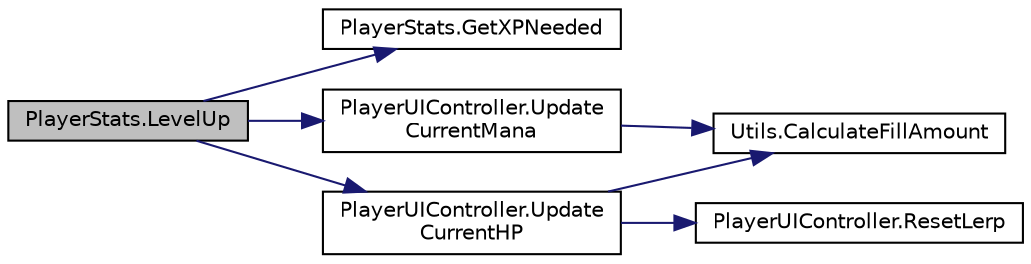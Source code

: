 digraph "PlayerStats.LevelUp"
{
 // INTERACTIVE_SVG=YES
 // LATEX_PDF_SIZE
  bgcolor="transparent";
  edge [fontname="Helvetica",fontsize="10",labelfontname="Helvetica",labelfontsize="10"];
  node [fontname="Helvetica",fontsize="10",shape=record];
  rankdir="LR";
  Node1 [label="PlayerStats.LevelUp",height=0.2,width=0.4,color="black", fillcolor="grey75", style="filled", fontcolor="black",tooltip="Called whenever the player levels up."];
  Node1 -> Node2 [color="midnightblue",fontsize="10",style="solid",fontname="Helvetica"];
  Node2 [label="PlayerStats.GetXPNeeded",height=0.2,width=0.4,color="black",URL="$class_player_stats.html#aab2157e21bb713cc5d12a4b50e176ae6",tooltip=" "];
  Node1 -> Node3 [color="midnightblue",fontsize="10",style="solid",fontname="Helvetica"];
  Node3 [label="PlayerUIController.Update\lCurrentHP",height=0.2,width=0.4,color="black",URL="$class_player_u_i_controller.html#aca577b724c1f3f2ed54ad1165a7842c2",tooltip="Sets the current HP value to the Image."];
  Node3 -> Node4 [color="midnightblue",fontsize="10",style="solid",fontname="Helvetica"];
  Node4 [label="Utils.CalculateFillAmount",height=0.2,width=0.4,color="black",URL="$class_utils.html#a459472171f68c903c975020cc5b02fee",tooltip="Calculates the actual normalized fill amount for the image."];
  Node3 -> Node5 [color="midnightblue",fontsize="10",style="solid",fontname="Helvetica"];
  Node5 [label="PlayerUIController.ResetLerp",height=0.2,width=0.4,color="black",URL="$class_player_u_i_controller.html#aaa62b1e4dc1ee6689adbc72b8dcb73d3",tooltip="When you heal HP, we will reset the lerped bar"];
  Node1 -> Node6 [color="midnightblue",fontsize="10",style="solid",fontname="Helvetica"];
  Node6 [label="PlayerUIController.Update\lCurrentMana",height=0.2,width=0.4,color="black",URL="$class_player_u_i_controller.html#ac7bf7455ce00b144f6a1678e524819b2",tooltip="Sets the current MP value to the Image."];
  Node6 -> Node4 [color="midnightblue",fontsize="10",style="solid",fontname="Helvetica"];
}
